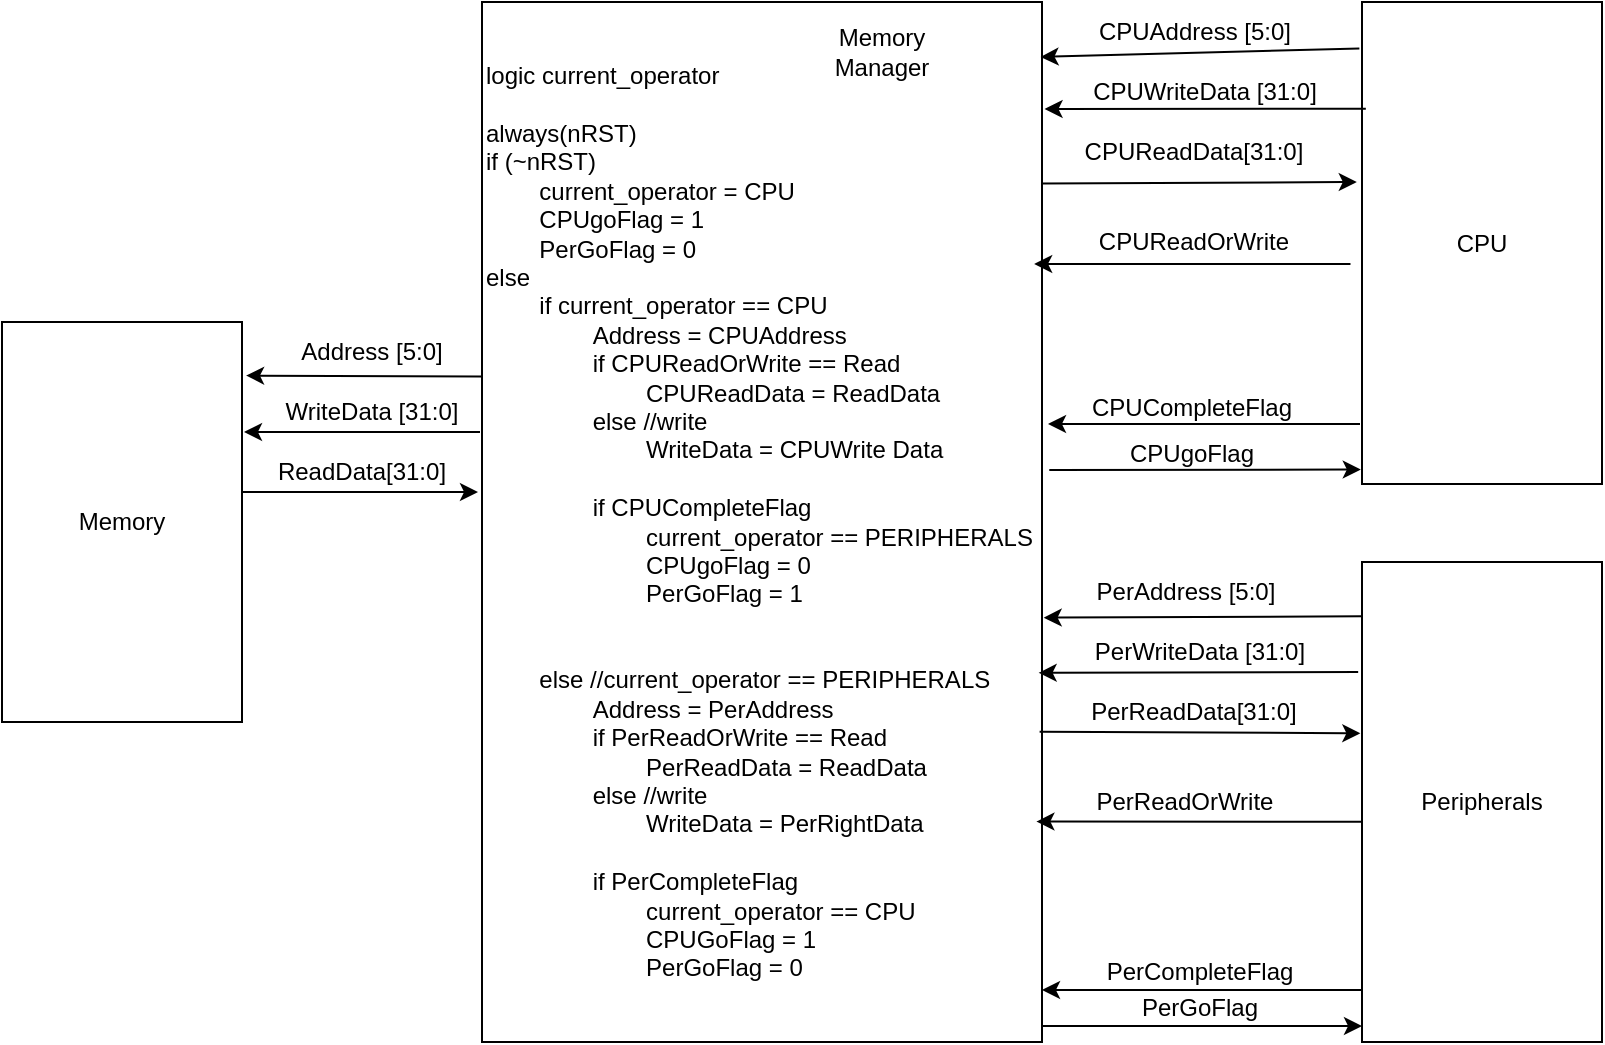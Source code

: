 <mxfile version="24.5.5" type="github">
  <diagram name="Page-1" id="5N3FuZsPKprVkAYtZtM9">
    <mxGraphModel dx="1433" dy="580" grid="1" gridSize="10" guides="1" tooltips="1" connect="1" arrows="1" fold="1" page="1" pageScale="1" pageWidth="850" pageHeight="1100" math="0" shadow="0">
      <root>
        <mxCell id="0" />
        <mxCell id="1" parent="0" />
        <mxCell id="R8gj5nb3La20g2x7-yIn-1" value="logic current_operator&lt;div&gt;&lt;br&gt;&lt;/div&gt;&lt;div&gt;always(nRST)&lt;/div&gt;&lt;div&gt;if (~nRST)&lt;/div&gt;&lt;div&gt;&lt;span style=&quot;white-space: pre;&quot;&gt;&#x9;&lt;/span&gt;current_operator = CPU&lt;br&gt;&lt;/div&gt;&lt;div&gt;&lt;span style=&quot;white-space: pre;&quot;&gt;&#x9;&lt;/span&gt;CPUgoFlag = 1&lt;br&gt;&lt;/div&gt;&lt;div&gt;&lt;span style=&quot;white-space: pre;&quot;&gt;&#x9;&lt;/span&gt;PerGoFlag = 0&lt;br&gt;&lt;/div&gt;&lt;div&gt;else&lt;/div&gt;&lt;div&gt;&lt;span style=&quot;white-space: pre;&quot;&gt;&#x9;&lt;/span&gt;if current_operator == CPU&lt;br&gt;&lt;/div&gt;&lt;div&gt;&lt;span style=&quot;white-space: pre;&quot;&gt;&#x9;&lt;/span&gt;&lt;span style=&quot;white-space: pre;&quot;&gt;&#x9;&lt;/span&gt;Address = CPUAddress&lt;br&gt;&lt;/div&gt;&lt;div&gt;&lt;span style=&quot;white-space: pre;&quot;&gt;&#x9;&lt;/span&gt;&lt;span style=&quot;white-space: pre;&quot;&gt;&#x9;&lt;/span&gt;if CPUReadOrWrite == Read&lt;br&gt;&lt;/div&gt;&lt;div&gt;&lt;span style=&quot;white-space: pre;&quot;&gt;&#x9;&lt;/span&gt;&lt;span style=&quot;white-space: pre;&quot;&gt;&#x9;&lt;/span&gt;&lt;span style=&quot;white-space: pre;&quot;&gt;&#x9;&lt;/span&gt;CPUReadData = ReadData&lt;br&gt;&lt;/div&gt;&lt;div&gt;&lt;span style=&quot;white-space: pre;&quot;&gt;&#x9;&lt;/span&gt;&lt;span style=&quot;white-space: pre;&quot;&gt;&#x9;&lt;/span&gt;else //write&lt;br&gt;&lt;/div&gt;&lt;div&gt;&lt;span style=&quot;white-space: pre;&quot;&gt;&#x9;&lt;/span&gt;&lt;span style=&quot;white-space: pre;&quot;&gt;&#x9;&lt;/span&gt;&lt;span style=&quot;white-space: pre;&quot;&gt;&#x9;&lt;/span&gt;WriteData = CPUWrite Data&lt;br&gt;&lt;/div&gt;&lt;div&gt;&lt;span style=&quot;white-space: pre;&quot;&gt;&#x9;&lt;/span&gt;&lt;span style=&quot;white-space: pre;&quot;&gt;&#x9;&lt;/span&gt;&lt;br&gt;&lt;/div&gt;&lt;div&gt;&lt;span style=&quot;white-space: pre;&quot;&gt;&#x9;&lt;/span&gt;&lt;span style=&quot;white-space: pre;&quot;&gt;&#x9;&lt;/span&gt;if CPUCompleteFlag&lt;br&gt;&lt;/div&gt;&lt;div&gt;&lt;span style=&quot;white-space: pre;&quot;&gt;&#x9;&lt;/span&gt;&lt;span style=&quot;white-space: pre;&quot;&gt;&#x9;&lt;/span&gt;&lt;span style=&quot;white-space: pre;&quot;&gt;&#x9;&lt;/span&gt;current_operator == PERIPHERALS&lt;/div&gt;&lt;div&gt;&lt;span style=&quot;white-space: pre;&quot;&gt;&#x9;&lt;/span&gt;&lt;span style=&quot;white-space: pre;&quot;&gt;&#x9;&lt;/span&gt;&lt;span style=&quot;white-space: pre;&quot;&gt;&#x9;&lt;/span&gt;CPUgoFlag = 0&lt;br&gt;&lt;/div&gt;&lt;div&gt;&lt;span style=&quot;white-space: pre;&quot;&gt;&#x9;&lt;/span&gt;&lt;span style=&quot;white-space: pre;&quot;&gt;&#x9;&lt;/span&gt;&lt;span style=&quot;white-space: pre;&quot;&gt;&#x9;&lt;/span&gt;PerGoFlag = 1&lt;br&gt;&lt;/div&gt;&lt;div&gt;&lt;span style=&quot;white-space: pre;&quot;&gt;&#x9;&lt;/span&gt;&lt;span style=&quot;white-space: pre;&quot;&gt;&#x9;&lt;/span&gt;&lt;span style=&quot;white-space: pre;&quot;&gt;&#x9;&lt;/span&gt;&lt;br&gt;&lt;/div&gt;&lt;div&gt;&lt;span style=&quot;white-space: pre;&quot;&gt;&#x9;&lt;/span&gt;&lt;span style=&quot;white-space: pre;&quot;&gt;&#x9;&lt;/span&gt;&lt;br&gt;&lt;/div&gt;&lt;div&gt;&lt;span style=&quot;white-space: pre;&quot;&gt;&#x9;&lt;/span&gt;else //current_operator == PERIPHERALS&lt;br&gt;&lt;/div&gt;&lt;div&gt;&lt;span style=&quot;white-space: pre;&quot;&gt;&#x9;&lt;/span&gt;&lt;span style=&quot;white-space: pre;&quot;&gt;&#x9;&lt;/span&gt;Address = PerAddress&lt;br&gt;&lt;/div&gt;&lt;div&gt;&lt;span style=&quot;white-space: pre;&quot;&gt;&#x9;&lt;/span&gt;&lt;span style=&quot;white-space: pre;&quot;&gt;&#x9;&lt;/span&gt;if PerReadOrWrite == Read&lt;br&gt;&lt;/div&gt;&lt;div&gt;&lt;span style=&quot;white-space: pre;&quot;&gt;&#x9;&lt;/span&gt;&lt;span style=&quot;white-space: pre;&quot;&gt;&#x9;&lt;span style=&quot;white-space: pre;&quot;&gt;&#x9;&lt;/span&gt;P&lt;/span&gt;erReadData = ReadData&lt;br&gt;&lt;/div&gt;&lt;div&gt;&lt;span style=&quot;white-space: pre;&quot;&gt;&#x9;&lt;/span&gt;&lt;span style=&quot;white-space: pre;&quot;&gt;&#x9;&lt;/span&gt;else //write&lt;br&gt;&lt;/div&gt;&lt;div&gt;&lt;span style=&quot;white-space: pre;&quot;&gt;&#x9;&lt;/span&gt;&lt;span style=&quot;white-space: pre;&quot;&gt;&#x9;&lt;/span&gt;&lt;span style=&quot;white-space: pre;&quot;&gt;&#x9;&lt;/span&gt;WriteData = PerRightData&lt;br&gt;&lt;/div&gt;&lt;div&gt;&lt;br&gt;&lt;/div&gt;&lt;div&gt;&lt;span style=&quot;white-space: pre;&quot;&gt;&#x9;&lt;/span&gt;&lt;span style=&quot;white-space: pre;&quot;&gt;&#x9;&lt;/span&gt;&lt;span style=&quot;background-color: initial;&quot;&gt;if PerCompleteFlag&lt;/span&gt;&lt;br&gt;&lt;/div&gt;&lt;div&gt;&lt;span style=&quot;white-space: pre;&quot;&gt;&#x9;&lt;/span&gt;&lt;span style=&quot;white-space: pre;&quot;&gt;&#x9;&lt;/span&gt;&lt;span style=&quot;white-space: pre;&quot;&gt;&#x9;&lt;/span&gt;current_operator == CPU&lt;/div&gt;&lt;div&gt;&lt;span style=&quot;white-space: pre;&quot;&gt;&#x9;&lt;/span&gt;&lt;span style=&quot;white-space: pre;&quot;&gt;&#x9;&lt;/span&gt;&lt;span style=&quot;white-space: pre;&quot;&gt;&#x9;&lt;/span&gt;CPUGoFlag = 1&lt;br&gt;&lt;/div&gt;&lt;div&gt;&lt;span style=&quot;white-space: pre;&quot;&gt;&#x9;&lt;/span&gt;&lt;span style=&quot;white-space: pre;&quot;&gt;&#x9;&lt;/span&gt;&lt;span style=&quot;white-space: pre;&quot;&gt;&#x9;&lt;/span&gt;PerGoFlag = 0&lt;/div&gt;" style="rounded=0;whiteSpace=wrap;html=1;align=left;" vertex="1" parent="1">
          <mxGeometry x="240" y="40" width="280" height="520" as="geometry" />
        </mxCell>
        <mxCell id="R8gj5nb3La20g2x7-yIn-2" value="Memory" style="rounded=0;whiteSpace=wrap;html=1;" vertex="1" parent="1">
          <mxGeometry y="200" width="120" height="200" as="geometry" />
        </mxCell>
        <mxCell id="R8gj5nb3La20g2x7-yIn-3" value="" style="endArrow=classic;html=1;rounded=0;exitX=-0.002;exitY=0.36;exitDx=0;exitDy=0;exitPerimeter=0;entryX=1.017;entryY=0.134;entryDx=0;entryDy=0;entryPerimeter=0;" edge="1" parent="1" target="R8gj5nb3La20g2x7-yIn-2">
          <mxGeometry width="50" height="50" relative="1" as="geometry">
            <mxPoint x="239.6" y="227.2" as="sourcePoint" />
            <mxPoint x="370" y="350" as="targetPoint" />
          </mxGeometry>
        </mxCell>
        <mxCell id="R8gj5nb3La20g2x7-yIn-4" value="" style="endArrow=classic;html=1;rounded=0;exitX=0.002;exitY=0.134;exitDx=0;exitDy=0;exitPerimeter=0;entryX=1.017;entryY=0.134;entryDx=0;entryDy=0;entryPerimeter=0;" edge="1" parent="1">
          <mxGeometry width="50" height="50" relative="1" as="geometry">
            <mxPoint x="239" y="255" as="sourcePoint" />
            <mxPoint x="121" y="255" as="targetPoint" />
          </mxGeometry>
        </mxCell>
        <mxCell id="R8gj5nb3La20g2x7-yIn-6" value="" style="endArrow=classic;html=1;rounded=0;exitX=0.002;exitY=0.134;exitDx=0;exitDy=0;exitPerimeter=0;entryX=1.017;entryY=0.134;entryDx=0;entryDy=0;entryPerimeter=0;" edge="1" parent="1">
          <mxGeometry width="50" height="50" relative="1" as="geometry">
            <mxPoint x="120" y="285" as="sourcePoint" />
            <mxPoint x="238" y="285" as="targetPoint" />
          </mxGeometry>
        </mxCell>
        <mxCell id="R8gj5nb3La20g2x7-yIn-8" value="Address [5:0]" style="text;html=1;align=center;verticalAlign=middle;whiteSpace=wrap;rounded=0;" vertex="1" parent="1">
          <mxGeometry x="130" y="200" width="110" height="30" as="geometry" />
        </mxCell>
        <mxCell id="R8gj5nb3La20g2x7-yIn-9" value="WriteData [31:0]&lt;span style=&quot;color: rgba(0, 0, 0, 0); font-family: monospace; font-size: 0px; text-align: start; text-wrap: nowrap;&quot;&gt;%3CmxGraphModel%3E%3Croot%3E%3CmxCell%20id%3D%220%22%2F%3E%3CmxCell%20id%3D%221%22%20parent%3D%220%22%2F%3E%3CmxCell%20id%3D%222%22%20value%3D%22WriteAddress%20%5B5%3A0%5D%22%20style%3D%22text%3Bhtml%3D1%3Balign%3Dcenter%3BverticalAlign%3Dmiddle%3BwhiteSpace%3Dwrap%3Brounded%3D0%3B%22%20vertex%3D%221%22%20parent%3D%221%22%3E%3CmxGeometry%20x%3D%22210%22%20y%3D%22200%22%20width%3D%22110%22%20height%3D%2230%22%20as%3D%22geometry%22%2F%3E%3C%2FmxCell%3E%3C%2Froot%3E%3C%2FmxGraphModel%3E&lt;/span&gt;" style="text;html=1;align=center;verticalAlign=middle;whiteSpace=wrap;rounded=0;" vertex="1" parent="1">
          <mxGeometry x="130" y="230" width="110" height="30" as="geometry" />
        </mxCell>
        <mxCell id="R8gj5nb3La20g2x7-yIn-11" value="ReadData[31:0]" style="text;html=1;align=center;verticalAlign=middle;whiteSpace=wrap;rounded=0;" vertex="1" parent="1">
          <mxGeometry x="125" y="260" width="110" height="30" as="geometry" />
        </mxCell>
        <mxCell id="R8gj5nb3La20g2x7-yIn-12" value="Memory Manager" style="text;html=1;align=center;verticalAlign=middle;whiteSpace=wrap;rounded=0;" vertex="1" parent="1">
          <mxGeometry x="410" y="50" width="60" height="30" as="geometry" />
        </mxCell>
        <mxCell id="R8gj5nb3La20g2x7-yIn-13" value="Peripherals" style="rounded=0;whiteSpace=wrap;html=1;" vertex="1" parent="1">
          <mxGeometry x="680" y="320" width="120" height="240" as="geometry" />
        </mxCell>
        <mxCell id="R8gj5nb3La20g2x7-yIn-14" value="CPU" style="rounded=0;whiteSpace=wrap;html=1;" vertex="1" parent="1">
          <mxGeometry x="680" y="40" width="120" height="241" as="geometry" />
        </mxCell>
        <mxCell id="R8gj5nb3La20g2x7-yIn-15" value="" style="endArrow=classic;html=1;rounded=0;exitX=1.013;exitY=0.45;exitDx=0;exitDy=0;entryX=-0.005;entryY=0.97;entryDx=0;entryDy=0;entryPerimeter=0;exitPerimeter=0;" edge="1" parent="1" source="R8gj5nb3La20g2x7-yIn-1" target="R8gj5nb3La20g2x7-yIn-14">
          <mxGeometry width="50" height="50" relative="1" as="geometry">
            <mxPoint x="490" y="300" as="sourcePoint" />
            <mxPoint x="600" y="276" as="targetPoint" />
          </mxGeometry>
        </mxCell>
        <mxCell id="R8gj5nb3La20g2x7-yIn-16" value="CPUgoFlag" style="text;html=1;align=center;verticalAlign=middle;whiteSpace=wrap;rounded=0;" vertex="1" parent="1">
          <mxGeometry x="565" y="251" width="60" height="30" as="geometry" />
        </mxCell>
        <mxCell id="R8gj5nb3La20g2x7-yIn-21" value="" style="endArrow=classic;html=1;rounded=0;exitX=0;exitY=0.25;exitDx=0;exitDy=0;entryX=1.003;entryY=0.124;entryDx=0;entryDy=0;entryPerimeter=0;" edge="1" parent="1">
          <mxGeometry width="50" height="50" relative="1" as="geometry">
            <mxPoint x="678.68" y="63.25" as="sourcePoint" />
            <mxPoint x="519.28" y="67.48" as="targetPoint" />
          </mxGeometry>
        </mxCell>
        <mxCell id="R8gj5nb3La20g2x7-yIn-22" value="" style="endArrow=classic;html=1;rounded=0;exitX=0.027;exitY=0.375;exitDx=0;exitDy=0;exitPerimeter=0;entryX=1.013;entryY=0.174;entryDx=0;entryDy=0;entryPerimeter=0;" edge="1" parent="1">
          <mxGeometry width="50" height="50" relative="1" as="geometry">
            <mxPoint x="681.92" y="93.375" as="sourcePoint" />
            <mxPoint x="521.28" y="93.48" as="targetPoint" />
          </mxGeometry>
        </mxCell>
        <mxCell id="R8gj5nb3La20g2x7-yIn-23" value="" style="endArrow=classic;html=1;rounded=0;exitX=-0.037;exitY=0.697;exitDx=0;exitDy=0;exitPerimeter=0;entryX=0.987;entryY=0.323;entryDx=0;entryDy=0;entryPerimeter=0;" edge="1" parent="1">
          <mxGeometry width="50" height="50" relative="1" as="geometry">
            <mxPoint x="674.24" y="170.977" as="sourcePoint" />
            <mxPoint x="516.08" y="170.96" as="targetPoint" />
          </mxGeometry>
        </mxCell>
        <mxCell id="R8gj5nb3La20g2x7-yIn-24" value="" style="endArrow=classic;html=1;rounded=0;exitX=1.016;exitY=0.381;exitDx=0;exitDy=0;exitPerimeter=0;entryX=0.005;entryY=0.819;entryDx=0;entryDy=0;entryPerimeter=0;" edge="1" parent="1">
          <mxGeometry width="50" height="50" relative="1" as="geometry">
            <mxPoint x="520" y="130.74" as="sourcePoint" />
            <mxPoint x="677.4" y="129.999" as="targetPoint" />
          </mxGeometry>
        </mxCell>
        <mxCell id="R8gj5nb3La20g2x7-yIn-28" value="" style="endArrow=classic;html=1;rounded=0;entryX=-0.005;entryY=0.935;entryDx=0;entryDy=0;entryPerimeter=0;" edge="1" parent="1">
          <mxGeometry width="50" height="50" relative="1" as="geometry">
            <mxPoint x="520" y="552" as="sourcePoint" />
            <mxPoint x="680" y="552" as="targetPoint" />
          </mxGeometry>
        </mxCell>
        <mxCell id="R8gj5nb3La20g2x7-yIn-29" value="PerGoFlag" style="text;html=1;align=center;verticalAlign=middle;whiteSpace=wrap;rounded=0;" vertex="1" parent="1">
          <mxGeometry x="569" y="528" width="60" height="30" as="geometry" />
        </mxCell>
        <mxCell id="R8gj5nb3La20g2x7-yIn-31" value="" style="endArrow=classic;html=1;rounded=0;exitX=0;exitY=0.113;exitDx=0;exitDy=0;exitPerimeter=0;entryX=1.003;entryY=0.592;entryDx=0;entryDy=0;entryPerimeter=0;" edge="1" parent="1" source="R8gj5nb3La20g2x7-yIn-13" target="R8gj5nb3La20g2x7-yIn-1">
          <mxGeometry width="50" height="50" relative="1" as="geometry">
            <mxPoint x="660" y="347" as="sourcePoint" />
            <mxPoint x="542" y="347" as="targetPoint" />
          </mxGeometry>
        </mxCell>
        <mxCell id="R8gj5nb3La20g2x7-yIn-32" value="" style="endArrow=classic;html=1;rounded=0;exitX=-0.016;exitY=0.229;exitDx=0;exitDy=0;exitPerimeter=0;entryX=0.994;entryY=0.645;entryDx=0;entryDy=0;entryPerimeter=0;" edge="1" parent="1" source="R8gj5nb3La20g2x7-yIn-13" target="R8gj5nb3La20g2x7-yIn-1">
          <mxGeometry width="50" height="50" relative="1" as="geometry">
            <mxPoint x="659" y="375" as="sourcePoint" />
            <mxPoint x="541" y="375" as="targetPoint" />
          </mxGeometry>
        </mxCell>
        <mxCell id="R8gj5nb3La20g2x7-yIn-33" value="" style="endArrow=classic;html=1;rounded=0;exitX=0;exitY=0.541;exitDx=0;exitDy=0;exitPerimeter=0;entryX=0.99;entryY=0.788;entryDx=0;entryDy=0;entryPerimeter=0;" edge="1" parent="1" source="R8gj5nb3La20g2x7-yIn-13" target="R8gj5nb3La20g2x7-yIn-1">
          <mxGeometry width="50" height="50" relative="1" as="geometry">
            <mxPoint x="660" y="450" as="sourcePoint" />
            <mxPoint x="542" y="450" as="targetPoint" />
          </mxGeometry>
        </mxCell>
        <mxCell id="R8gj5nb3La20g2x7-yIn-34" value="" style="endArrow=classic;html=1;rounded=0;exitX=0.994;exitY=0.842;exitDx=0;exitDy=0;exitPerimeter=0;entryX=-0.011;entryY=0.661;entryDx=0;entryDy=0;entryPerimeter=0;" edge="1" parent="1">
          <mxGeometry width="50" height="50" relative="1" as="geometry">
            <mxPoint x="518.82" y="404.84" as="sourcePoint" />
            <mxPoint x="679.18" y="405.64" as="targetPoint" />
          </mxGeometry>
        </mxCell>
        <mxCell id="R8gj5nb3La20g2x7-yIn-38" value="CPUReadOrWrite" style="text;html=1;align=center;verticalAlign=middle;whiteSpace=wrap;rounded=0;" vertex="1" parent="1">
          <mxGeometry x="530" y="145" width="131.68" height="30" as="geometry" />
        </mxCell>
        <mxCell id="R8gj5nb3La20g2x7-yIn-39" value="CPUAddress [5:0]" style="text;html=1;align=center;verticalAlign=middle;whiteSpace=wrap;rounded=0;" vertex="1" parent="1">
          <mxGeometry x="530" y="40" width="132.68" height="30" as="geometry" />
        </mxCell>
        <mxCell id="R8gj5nb3La20g2x7-yIn-40" value="CPUWriteData [31:0]&lt;span style=&quot;color: rgba(0, 0, 0, 0); font-family: monospace; font-size: 0px; text-align: start; text-wrap: nowrap;&quot;&gt;%3CmxGraphModel%3E%3Croot%3E%3CmxCell%20id%3D%220%22%2F%3E%3CmxCell%20id%3D%221%22%20parent%3D%220%22%2F%3E%3CmxCell%20id%3D%222%22%20value%3D%22WriteAddress%20%5B5%3A0%5D%22%20style%3D%22text%3Bhtml%3D1%3Balign%3Dcenter%3BverticalAlign%3Dmiddle%3BwhiteSpace%3Dwrap%3Brounded%3D0%3B%22%20vertex%3D%221%22%20parent%3D%221%22%3E%3CmxGeometry%20x%3D%22210%22%20y%3D%22200%22%20width%3D%22110%22%20height%3D%2230%22%20as%3D%22geometry%22%2F%3E%3C%2FmxCell%3E%3C%2Froot%3E%3C%2FmxGraphModel%3E&lt;/span&gt;" style="text;html=1;align=center;verticalAlign=middle;whiteSpace=wrap;rounded=0;" vertex="1" parent="1">
          <mxGeometry x="540" y="70" width="122.68" height="30" as="geometry" />
        </mxCell>
        <mxCell id="R8gj5nb3La20g2x7-yIn-41" value="CPUReadData[31:0]" style="text;html=1;align=center;verticalAlign=middle;whiteSpace=wrap;rounded=0;" vertex="1" parent="1">
          <mxGeometry x="540.84" y="100" width="110" height="30" as="geometry" />
        </mxCell>
        <mxCell id="R8gj5nb3La20g2x7-yIn-42" value="PerReadOrWrite" style="text;html=1;align=center;verticalAlign=middle;whiteSpace=wrap;rounded=0;" vertex="1" parent="1">
          <mxGeometry x="530" y="425" width="123" height="30" as="geometry" />
        </mxCell>
        <mxCell id="R8gj5nb3La20g2x7-yIn-43" value="PerAddress [5:0]" style="text;html=1;align=center;verticalAlign=middle;whiteSpace=wrap;rounded=0;" vertex="1" parent="1">
          <mxGeometry x="530" y="320" width="124" height="30" as="geometry" />
        </mxCell>
        <mxCell id="R8gj5nb3La20g2x7-yIn-44" value="PerWriteData [31:0]&lt;span style=&quot;color: rgba(0, 0, 0, 0); font-family: monospace; font-size: 0px; text-align: start; text-wrap: nowrap;&quot;&gt;%3CmxGraphModel%3E%3Croot%3E%3CmxCell%20id%3D%220%22%2F%3E%3CmxCell%20id%3D%221%22%20parent%3D%220%22%2F%3E%3CmxCell%20id%3D%222%22%20value%3D%22WriteAddress%20%5B5%3A0%5D%22%20style%3D%22text%3Bhtml%3D1%3Balign%3Dcenter%3BverticalAlign%3Dmiddle%3BwhiteSpace%3Dwrap%3Brounded%3D0%3B%22%20vertex%3D%221%22%20parent%3D%221%22%3E%3CmxGeometry%20x%3D%22210%22%20y%3D%22200%22%20width%3D%22110%22%20height%3D%2230%22%20as%3D%22geometry%22%2F%3E%3C%2FmxCell%3E%3C%2Froot%3E%3C%2FmxGraphModel%3E&lt;/span&gt;" style="text;html=1;align=center;verticalAlign=middle;whiteSpace=wrap;rounded=0;" vertex="1" parent="1">
          <mxGeometry x="544" y="350" width="110" height="30" as="geometry" />
        </mxCell>
        <mxCell id="R8gj5nb3La20g2x7-yIn-45" value="PerReadData[31:0]" style="text;html=1;align=center;verticalAlign=middle;whiteSpace=wrap;rounded=0;" vertex="1" parent="1">
          <mxGeometry x="540.5" y="380" width="110" height="30" as="geometry" />
        </mxCell>
        <mxCell id="R8gj5nb3La20g2x7-yIn-48" value="" style="endArrow=classic;html=1;rounded=0;exitX=1.013;exitY=0.45;exitDx=0;exitDy=0;entryX=-0.005;entryY=0.97;entryDx=0;entryDy=0;entryPerimeter=0;exitPerimeter=0;" edge="1" parent="1">
          <mxGeometry width="50" height="50" relative="1" as="geometry">
            <mxPoint x="679" y="251" as="sourcePoint" />
            <mxPoint x="523" y="251" as="targetPoint" />
          </mxGeometry>
        </mxCell>
        <mxCell id="R8gj5nb3La20g2x7-yIn-49" value="CPUCompleteFlag" style="text;html=1;align=center;verticalAlign=middle;whiteSpace=wrap;rounded=0;" vertex="1" parent="1">
          <mxGeometry x="565" y="228" width="60" height="30" as="geometry" />
        </mxCell>
        <mxCell id="R8gj5nb3La20g2x7-yIn-51" value="" style="endArrow=classic;html=1;rounded=0;entryX=-0.005;entryY=0.935;entryDx=0;entryDy=0;entryPerimeter=0;" edge="1" parent="1">
          <mxGeometry width="50" height="50" relative="1" as="geometry">
            <mxPoint x="680" y="534" as="sourcePoint" />
            <mxPoint x="520" y="534" as="targetPoint" />
          </mxGeometry>
        </mxCell>
        <mxCell id="R8gj5nb3La20g2x7-yIn-52" value="PerCompleteFlag" style="text;html=1;align=center;verticalAlign=middle;whiteSpace=wrap;rounded=0;" vertex="1" parent="1">
          <mxGeometry x="569" y="510" width="60" height="30" as="geometry" />
        </mxCell>
      </root>
    </mxGraphModel>
  </diagram>
</mxfile>
